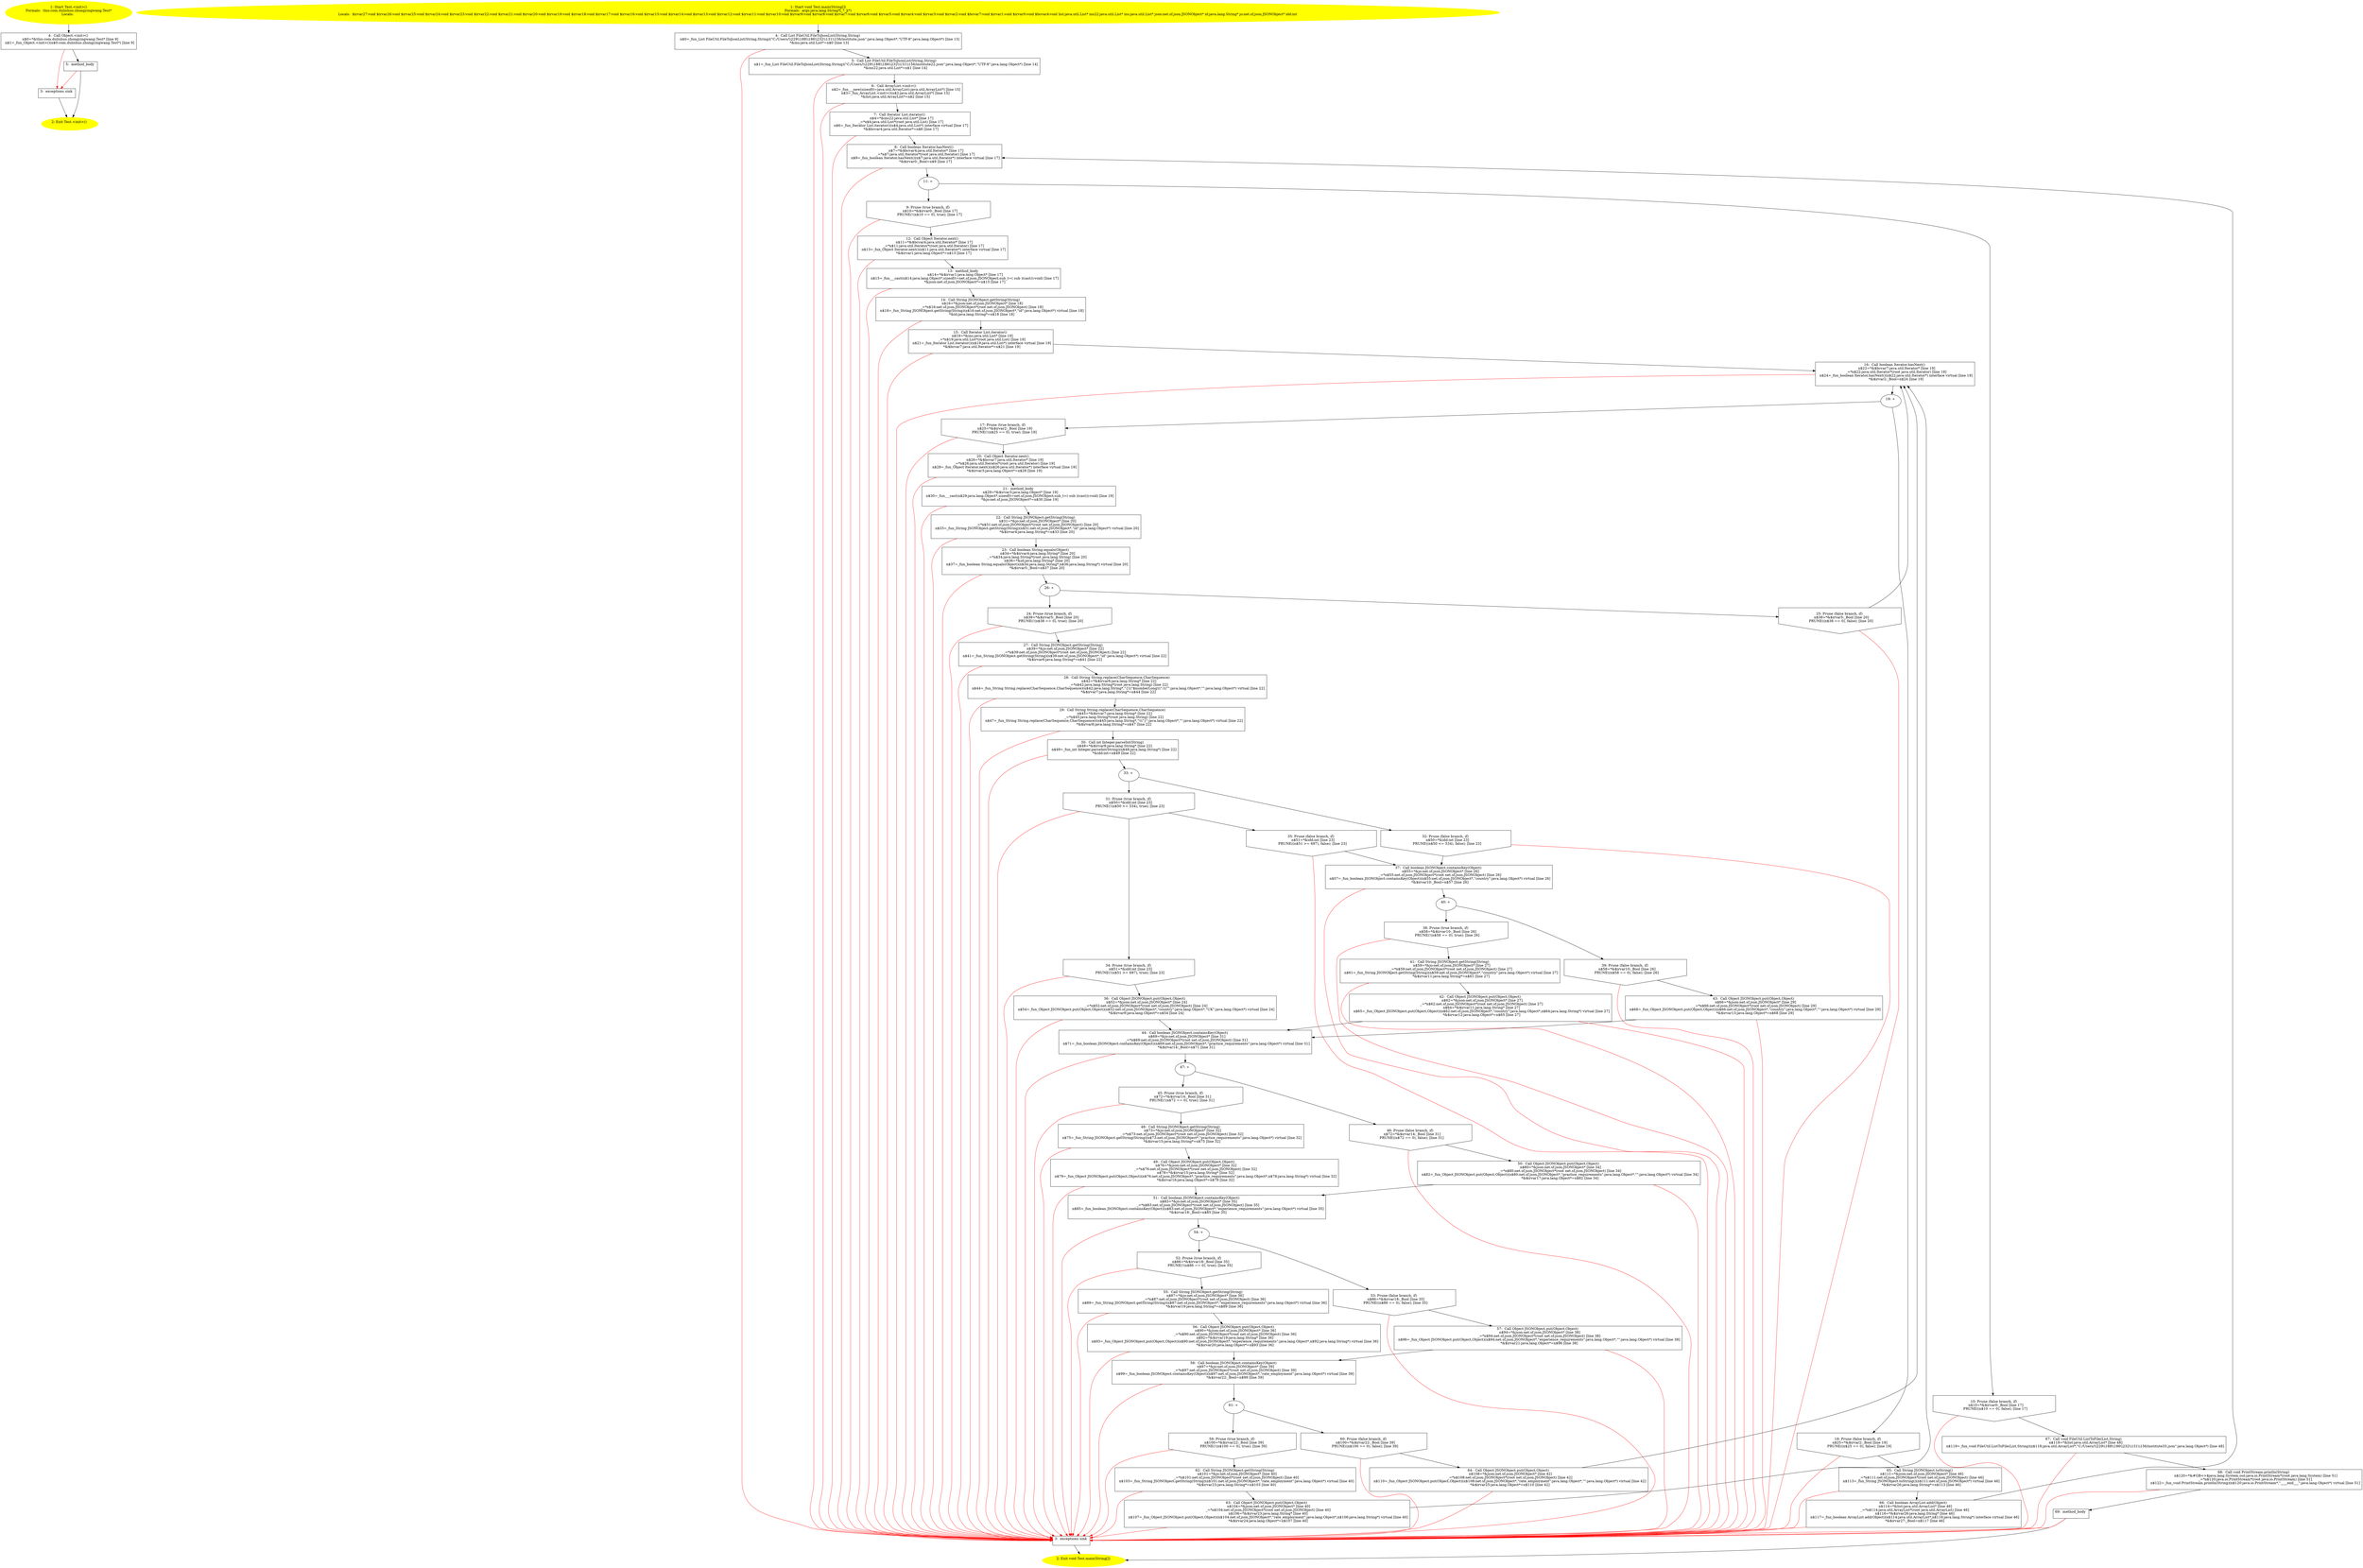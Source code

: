 /* @generated */
digraph cfg {
"com.dulishuo.zhongyingwang.Test.<init>().c6ae2e20fb2357df6459f36ef5a6635e_1" [label="1: Start Test.<init>()\nFormals:  this:com.dulishuo.zhongyingwang.Test*\nLocals:  \n  " color=yellow style=filled]
	

	 "com.dulishuo.zhongyingwang.Test.<init>().c6ae2e20fb2357df6459f36ef5a6635e_1" -> "com.dulishuo.zhongyingwang.Test.<init>().c6ae2e20fb2357df6459f36ef5a6635e_4" ;
"com.dulishuo.zhongyingwang.Test.<init>().c6ae2e20fb2357df6459f36ef5a6635e_2" [label="2: Exit Test.<init>() \n  " color=yellow style=filled]
	

"com.dulishuo.zhongyingwang.Test.<init>().c6ae2e20fb2357df6459f36ef5a6635e_3" [label="3:  exceptions sink \n  " shape="box"]
	

	 "com.dulishuo.zhongyingwang.Test.<init>().c6ae2e20fb2357df6459f36ef5a6635e_3" -> "com.dulishuo.zhongyingwang.Test.<init>().c6ae2e20fb2357df6459f36ef5a6635e_2" ;
"com.dulishuo.zhongyingwang.Test.<init>().c6ae2e20fb2357df6459f36ef5a6635e_4" [label="4:  Call Object.<init>() \n   n$0=*&this:com.dulishuo.zhongyingwang.Test* [line 9]\n  n$1=_fun_Object.<init>()(n$0:com.dulishuo.zhongyingwang.Test*) [line 9]\n " shape="box"]
	

	 "com.dulishuo.zhongyingwang.Test.<init>().c6ae2e20fb2357df6459f36ef5a6635e_4" -> "com.dulishuo.zhongyingwang.Test.<init>().c6ae2e20fb2357df6459f36ef5a6635e_5" ;
	 "com.dulishuo.zhongyingwang.Test.<init>().c6ae2e20fb2357df6459f36ef5a6635e_4" -> "com.dulishuo.zhongyingwang.Test.<init>().c6ae2e20fb2357df6459f36ef5a6635e_3" [color="red" ];
"com.dulishuo.zhongyingwang.Test.<init>().c6ae2e20fb2357df6459f36ef5a6635e_5" [label="5:  method_body \n  " shape="box"]
	

	 "com.dulishuo.zhongyingwang.Test.<init>().c6ae2e20fb2357df6459f36ef5a6635e_5" -> "com.dulishuo.zhongyingwang.Test.<init>().c6ae2e20fb2357df6459f36ef5a6635e_2" ;
	 "com.dulishuo.zhongyingwang.Test.<init>().c6ae2e20fb2357df6459f36ef5a6635e_5" -> "com.dulishuo.zhongyingwang.Test.<init>().c6ae2e20fb2357df6459f36ef5a6635e_3" [color="red" ];
"com.dulishuo.zhongyingwang.Test.main(java.lang.String[]):void.a3fb901cefc998902e43892b66d75580_1" [label="1: Start void Test.main(String[])\nFormals:  args:java.lang.String*[_*_](*)\nLocals:  $irvar27:void $irvar26:void $irvar25:void $irvar24:void $irvar23:void $irvar22:void $irvar21:void $irvar20:void $irvar19:void $irvar18:void $irvar17:void $irvar16:void $irvar15:void $irvar14:void $irvar13:void $irvar12:void $irvar11:void $irvar10:void $irvar9:void $irvar8:void $irvar7:void $irvar6:void $irvar5:void $irvar4:void $irvar3:void $irvar2:void $bcvar7:void $irvar1:void $irvar0:void $bcvar4:void list:java.util.List* ins22:java.util.List* ins:java.util.List* json:net.sf.json.JSONObject* id:java.lang.String* jo:net.sf.json.JSONObject* idd:int \n  " color=yellow style=filled]
	

	 "com.dulishuo.zhongyingwang.Test.main(java.lang.String[]):void.a3fb901cefc998902e43892b66d75580_1" -> "com.dulishuo.zhongyingwang.Test.main(java.lang.String[]):void.a3fb901cefc998902e43892b66d75580_4" ;
"com.dulishuo.zhongyingwang.Test.main(java.lang.String[]):void.a3fb901cefc998902e43892b66d75580_2" [label="2: Exit void Test.main(String[]) \n  " color=yellow style=filled]
	

"com.dulishuo.zhongyingwang.Test.main(java.lang.String[]):void.a3fb901cefc998902e43892b66d75580_3" [label="3:  exceptions sink \n  " shape="box"]
	

	 "com.dulishuo.zhongyingwang.Test.main(java.lang.String[]):void.a3fb901cefc998902e43892b66d75580_3" -> "com.dulishuo.zhongyingwang.Test.main(java.lang.String[]):void.a3fb901cefc998902e43892b66d75580_2" ;
"com.dulishuo.zhongyingwang.Test.main(java.lang.String[]):void.a3fb901cefc998902e43892b66d75580_4" [label="4:  Call List FileUtil.FileToJsonList(String,String) \n   n$0=_fun_List FileUtil.FileToJsonList(String,String)(\"C:/Users/\\\\229\\\\188\\\\186\\\\232\\\\131\\\\156/institute.json\":java.lang.Object*,\"UTF-8\":java.lang.Object*) [line 13]\n  *&ins:java.util.List*=n$0 [line 13]\n " shape="box"]
	

	 "com.dulishuo.zhongyingwang.Test.main(java.lang.String[]):void.a3fb901cefc998902e43892b66d75580_4" -> "com.dulishuo.zhongyingwang.Test.main(java.lang.String[]):void.a3fb901cefc998902e43892b66d75580_5" ;
	 "com.dulishuo.zhongyingwang.Test.main(java.lang.String[]):void.a3fb901cefc998902e43892b66d75580_4" -> "com.dulishuo.zhongyingwang.Test.main(java.lang.String[]):void.a3fb901cefc998902e43892b66d75580_3" [color="red" ];
"com.dulishuo.zhongyingwang.Test.main(java.lang.String[]):void.a3fb901cefc998902e43892b66d75580_5" [label="5:  Call List FileUtil.FileToJsonList(String,String) \n   n$1=_fun_List FileUtil.FileToJsonList(String,String)(\"C:/Users/\\\\229\\\\188\\\\186\\\\232\\\\131\\\\156/institute22.json\":java.lang.Object*,\"UTF-8\":java.lang.Object*) [line 14]\n  *&ins22:java.util.List*=n$1 [line 14]\n " shape="box"]
	

	 "com.dulishuo.zhongyingwang.Test.main(java.lang.String[]):void.a3fb901cefc998902e43892b66d75580_5" -> "com.dulishuo.zhongyingwang.Test.main(java.lang.String[]):void.a3fb901cefc998902e43892b66d75580_6" ;
	 "com.dulishuo.zhongyingwang.Test.main(java.lang.String[]):void.a3fb901cefc998902e43892b66d75580_5" -> "com.dulishuo.zhongyingwang.Test.main(java.lang.String[]):void.a3fb901cefc998902e43892b66d75580_3" [color="red" ];
"com.dulishuo.zhongyingwang.Test.main(java.lang.String[]):void.a3fb901cefc998902e43892b66d75580_6" [label="6:  Call ArrayList.<init>() \n   n$2=_fun___new(sizeof(t=java.util.ArrayList):java.util.ArrayList*) [line 15]\n  n$3=_fun_ArrayList.<init>()(n$2:java.util.ArrayList*) [line 15]\n  *&list:java.util.ArrayList*=n$2 [line 15]\n " shape="box"]
	

	 "com.dulishuo.zhongyingwang.Test.main(java.lang.String[]):void.a3fb901cefc998902e43892b66d75580_6" -> "com.dulishuo.zhongyingwang.Test.main(java.lang.String[]):void.a3fb901cefc998902e43892b66d75580_7" ;
	 "com.dulishuo.zhongyingwang.Test.main(java.lang.String[]):void.a3fb901cefc998902e43892b66d75580_6" -> "com.dulishuo.zhongyingwang.Test.main(java.lang.String[]):void.a3fb901cefc998902e43892b66d75580_3" [color="red" ];
"com.dulishuo.zhongyingwang.Test.main(java.lang.String[]):void.a3fb901cefc998902e43892b66d75580_7" [label="7:  Call Iterator List.iterator() \n   n$4=*&ins22:java.util.List* [line 17]\n  _=*n$4:java.util.List*(root java.util.List) [line 17]\n  n$6=_fun_Iterator List.iterator()(n$4:java.util.List*) interface virtual [line 17]\n  *&$bcvar4:java.util.Iterator*=n$6 [line 17]\n " shape="box"]
	

	 "com.dulishuo.zhongyingwang.Test.main(java.lang.String[]):void.a3fb901cefc998902e43892b66d75580_7" -> "com.dulishuo.zhongyingwang.Test.main(java.lang.String[]):void.a3fb901cefc998902e43892b66d75580_8" ;
	 "com.dulishuo.zhongyingwang.Test.main(java.lang.String[]):void.a3fb901cefc998902e43892b66d75580_7" -> "com.dulishuo.zhongyingwang.Test.main(java.lang.String[]):void.a3fb901cefc998902e43892b66d75580_3" [color="red" ];
"com.dulishuo.zhongyingwang.Test.main(java.lang.String[]):void.a3fb901cefc998902e43892b66d75580_8" [label="8:  Call boolean Iterator.hasNext() \n   n$7=*&$bcvar4:java.util.Iterator* [line 17]\n  _=*n$7:java.util.Iterator*(root java.util.Iterator) [line 17]\n  n$9=_fun_boolean Iterator.hasNext()(n$7:java.util.Iterator*) interface virtual [line 17]\n  *&$irvar0:_Bool=n$9 [line 17]\n " shape="box"]
	

	 "com.dulishuo.zhongyingwang.Test.main(java.lang.String[]):void.a3fb901cefc998902e43892b66d75580_8" -> "com.dulishuo.zhongyingwang.Test.main(java.lang.String[]):void.a3fb901cefc998902e43892b66d75580_11" ;
	 "com.dulishuo.zhongyingwang.Test.main(java.lang.String[]):void.a3fb901cefc998902e43892b66d75580_8" -> "com.dulishuo.zhongyingwang.Test.main(java.lang.String[]):void.a3fb901cefc998902e43892b66d75580_3" [color="red" ];
"com.dulishuo.zhongyingwang.Test.main(java.lang.String[]):void.a3fb901cefc998902e43892b66d75580_9" [label="9: Prune (true branch, if) \n   n$10=*&$irvar0:_Bool [line 17]\n  PRUNE(!(n$10 == 0), true); [line 17]\n " shape="invhouse"]
	

	 "com.dulishuo.zhongyingwang.Test.main(java.lang.String[]):void.a3fb901cefc998902e43892b66d75580_9" -> "com.dulishuo.zhongyingwang.Test.main(java.lang.String[]):void.a3fb901cefc998902e43892b66d75580_12" ;
	 "com.dulishuo.zhongyingwang.Test.main(java.lang.String[]):void.a3fb901cefc998902e43892b66d75580_9" -> "com.dulishuo.zhongyingwang.Test.main(java.lang.String[]):void.a3fb901cefc998902e43892b66d75580_3" [color="red" ];
"com.dulishuo.zhongyingwang.Test.main(java.lang.String[]):void.a3fb901cefc998902e43892b66d75580_10" [label="10: Prune (false branch, if) \n   n$10=*&$irvar0:_Bool [line 17]\n  PRUNE((n$10 == 0), false); [line 17]\n " shape="invhouse"]
	

	 "com.dulishuo.zhongyingwang.Test.main(java.lang.String[]):void.a3fb901cefc998902e43892b66d75580_10" -> "com.dulishuo.zhongyingwang.Test.main(java.lang.String[]):void.a3fb901cefc998902e43892b66d75580_67" ;
	 "com.dulishuo.zhongyingwang.Test.main(java.lang.String[]):void.a3fb901cefc998902e43892b66d75580_10" -> "com.dulishuo.zhongyingwang.Test.main(java.lang.String[]):void.a3fb901cefc998902e43892b66d75580_3" [color="red" ];
"com.dulishuo.zhongyingwang.Test.main(java.lang.String[]):void.a3fb901cefc998902e43892b66d75580_11" [label="11: + \n  " ]
	

	 "com.dulishuo.zhongyingwang.Test.main(java.lang.String[]):void.a3fb901cefc998902e43892b66d75580_11" -> "com.dulishuo.zhongyingwang.Test.main(java.lang.String[]):void.a3fb901cefc998902e43892b66d75580_9" ;
	 "com.dulishuo.zhongyingwang.Test.main(java.lang.String[]):void.a3fb901cefc998902e43892b66d75580_11" -> "com.dulishuo.zhongyingwang.Test.main(java.lang.String[]):void.a3fb901cefc998902e43892b66d75580_10" ;
"com.dulishuo.zhongyingwang.Test.main(java.lang.String[]):void.a3fb901cefc998902e43892b66d75580_12" [label="12:  Call Object Iterator.next() \n   n$11=*&$bcvar4:java.util.Iterator* [line 17]\n  _=*n$11:java.util.Iterator*(root java.util.Iterator) [line 17]\n  n$13=_fun_Object Iterator.next()(n$11:java.util.Iterator*) interface virtual [line 17]\n  *&$irvar1:java.lang.Object*=n$13 [line 17]\n " shape="box"]
	

	 "com.dulishuo.zhongyingwang.Test.main(java.lang.String[]):void.a3fb901cefc998902e43892b66d75580_12" -> "com.dulishuo.zhongyingwang.Test.main(java.lang.String[]):void.a3fb901cefc998902e43892b66d75580_13" ;
	 "com.dulishuo.zhongyingwang.Test.main(java.lang.String[]):void.a3fb901cefc998902e43892b66d75580_12" -> "com.dulishuo.zhongyingwang.Test.main(java.lang.String[]):void.a3fb901cefc998902e43892b66d75580_3" [color="red" ];
"com.dulishuo.zhongyingwang.Test.main(java.lang.String[]):void.a3fb901cefc998902e43892b66d75580_13" [label="13:  method_body \n   n$14=*&$irvar1:java.lang.Object* [line 17]\n  n$15=_fun___cast(n$14:java.lang.Object*,sizeof(t=net.sf.json.JSONObject;sub_t=( sub )(cast)):void) [line 17]\n  *&json:net.sf.json.JSONObject*=n$15 [line 17]\n " shape="box"]
	

	 "com.dulishuo.zhongyingwang.Test.main(java.lang.String[]):void.a3fb901cefc998902e43892b66d75580_13" -> "com.dulishuo.zhongyingwang.Test.main(java.lang.String[]):void.a3fb901cefc998902e43892b66d75580_14" ;
	 "com.dulishuo.zhongyingwang.Test.main(java.lang.String[]):void.a3fb901cefc998902e43892b66d75580_13" -> "com.dulishuo.zhongyingwang.Test.main(java.lang.String[]):void.a3fb901cefc998902e43892b66d75580_3" [color="red" ];
"com.dulishuo.zhongyingwang.Test.main(java.lang.String[]):void.a3fb901cefc998902e43892b66d75580_14" [label="14:  Call String JSONObject.getString(String) \n   n$16=*&json:net.sf.json.JSONObject* [line 18]\n  _=*n$16:net.sf.json.JSONObject*(root net.sf.json.JSONObject) [line 18]\n  n$18=_fun_String JSONObject.getString(String)(n$16:net.sf.json.JSONObject*,\"id\":java.lang.Object*) virtual [line 18]\n  *&id:java.lang.String*=n$18 [line 18]\n " shape="box"]
	

	 "com.dulishuo.zhongyingwang.Test.main(java.lang.String[]):void.a3fb901cefc998902e43892b66d75580_14" -> "com.dulishuo.zhongyingwang.Test.main(java.lang.String[]):void.a3fb901cefc998902e43892b66d75580_15" ;
	 "com.dulishuo.zhongyingwang.Test.main(java.lang.String[]):void.a3fb901cefc998902e43892b66d75580_14" -> "com.dulishuo.zhongyingwang.Test.main(java.lang.String[]):void.a3fb901cefc998902e43892b66d75580_3" [color="red" ];
"com.dulishuo.zhongyingwang.Test.main(java.lang.String[]):void.a3fb901cefc998902e43892b66d75580_15" [label="15:  Call Iterator List.iterator() \n   n$19=*&ins:java.util.List* [line 19]\n  _=*n$19:java.util.List*(root java.util.List) [line 19]\n  n$21=_fun_Iterator List.iterator()(n$19:java.util.List*) interface virtual [line 19]\n  *&$bcvar7:java.util.Iterator*=n$21 [line 19]\n " shape="box"]
	

	 "com.dulishuo.zhongyingwang.Test.main(java.lang.String[]):void.a3fb901cefc998902e43892b66d75580_15" -> "com.dulishuo.zhongyingwang.Test.main(java.lang.String[]):void.a3fb901cefc998902e43892b66d75580_16" ;
	 "com.dulishuo.zhongyingwang.Test.main(java.lang.String[]):void.a3fb901cefc998902e43892b66d75580_15" -> "com.dulishuo.zhongyingwang.Test.main(java.lang.String[]):void.a3fb901cefc998902e43892b66d75580_3" [color="red" ];
"com.dulishuo.zhongyingwang.Test.main(java.lang.String[]):void.a3fb901cefc998902e43892b66d75580_16" [label="16:  Call boolean Iterator.hasNext() \n   n$22=*&$bcvar7:java.util.Iterator* [line 19]\n  _=*n$22:java.util.Iterator*(root java.util.Iterator) [line 19]\n  n$24=_fun_boolean Iterator.hasNext()(n$22:java.util.Iterator*) interface virtual [line 19]\n  *&$irvar2:_Bool=n$24 [line 19]\n " shape="box"]
	

	 "com.dulishuo.zhongyingwang.Test.main(java.lang.String[]):void.a3fb901cefc998902e43892b66d75580_16" -> "com.dulishuo.zhongyingwang.Test.main(java.lang.String[]):void.a3fb901cefc998902e43892b66d75580_19" ;
	 "com.dulishuo.zhongyingwang.Test.main(java.lang.String[]):void.a3fb901cefc998902e43892b66d75580_16" -> "com.dulishuo.zhongyingwang.Test.main(java.lang.String[]):void.a3fb901cefc998902e43892b66d75580_3" [color="red" ];
"com.dulishuo.zhongyingwang.Test.main(java.lang.String[]):void.a3fb901cefc998902e43892b66d75580_17" [label="17: Prune (true branch, if) \n   n$25=*&$irvar2:_Bool [line 19]\n  PRUNE(!(n$25 == 0), true); [line 19]\n " shape="invhouse"]
	

	 "com.dulishuo.zhongyingwang.Test.main(java.lang.String[]):void.a3fb901cefc998902e43892b66d75580_17" -> "com.dulishuo.zhongyingwang.Test.main(java.lang.String[]):void.a3fb901cefc998902e43892b66d75580_20" ;
	 "com.dulishuo.zhongyingwang.Test.main(java.lang.String[]):void.a3fb901cefc998902e43892b66d75580_17" -> "com.dulishuo.zhongyingwang.Test.main(java.lang.String[]):void.a3fb901cefc998902e43892b66d75580_3" [color="red" ];
"com.dulishuo.zhongyingwang.Test.main(java.lang.String[]):void.a3fb901cefc998902e43892b66d75580_18" [label="18: Prune (false branch, if) \n   n$25=*&$irvar2:_Bool [line 19]\n  PRUNE((n$25 == 0), false); [line 19]\n " shape="invhouse"]
	

	 "com.dulishuo.zhongyingwang.Test.main(java.lang.String[]):void.a3fb901cefc998902e43892b66d75580_18" -> "com.dulishuo.zhongyingwang.Test.main(java.lang.String[]):void.a3fb901cefc998902e43892b66d75580_65" ;
	 "com.dulishuo.zhongyingwang.Test.main(java.lang.String[]):void.a3fb901cefc998902e43892b66d75580_18" -> "com.dulishuo.zhongyingwang.Test.main(java.lang.String[]):void.a3fb901cefc998902e43892b66d75580_3" [color="red" ];
"com.dulishuo.zhongyingwang.Test.main(java.lang.String[]):void.a3fb901cefc998902e43892b66d75580_19" [label="19: + \n  " ]
	

	 "com.dulishuo.zhongyingwang.Test.main(java.lang.String[]):void.a3fb901cefc998902e43892b66d75580_19" -> "com.dulishuo.zhongyingwang.Test.main(java.lang.String[]):void.a3fb901cefc998902e43892b66d75580_17" ;
	 "com.dulishuo.zhongyingwang.Test.main(java.lang.String[]):void.a3fb901cefc998902e43892b66d75580_19" -> "com.dulishuo.zhongyingwang.Test.main(java.lang.String[]):void.a3fb901cefc998902e43892b66d75580_18" ;
"com.dulishuo.zhongyingwang.Test.main(java.lang.String[]):void.a3fb901cefc998902e43892b66d75580_20" [label="20:  Call Object Iterator.next() \n   n$26=*&$bcvar7:java.util.Iterator* [line 19]\n  _=*n$26:java.util.Iterator*(root java.util.Iterator) [line 19]\n  n$28=_fun_Object Iterator.next()(n$26:java.util.Iterator*) interface virtual [line 19]\n  *&$irvar3:java.lang.Object*=n$28 [line 19]\n " shape="box"]
	

	 "com.dulishuo.zhongyingwang.Test.main(java.lang.String[]):void.a3fb901cefc998902e43892b66d75580_20" -> "com.dulishuo.zhongyingwang.Test.main(java.lang.String[]):void.a3fb901cefc998902e43892b66d75580_21" ;
	 "com.dulishuo.zhongyingwang.Test.main(java.lang.String[]):void.a3fb901cefc998902e43892b66d75580_20" -> "com.dulishuo.zhongyingwang.Test.main(java.lang.String[]):void.a3fb901cefc998902e43892b66d75580_3" [color="red" ];
"com.dulishuo.zhongyingwang.Test.main(java.lang.String[]):void.a3fb901cefc998902e43892b66d75580_21" [label="21:  method_body \n   n$29=*&$irvar3:java.lang.Object* [line 19]\n  n$30=_fun___cast(n$29:java.lang.Object*,sizeof(t=net.sf.json.JSONObject;sub_t=( sub )(cast)):void) [line 19]\n  *&jo:net.sf.json.JSONObject*=n$30 [line 19]\n " shape="box"]
	

	 "com.dulishuo.zhongyingwang.Test.main(java.lang.String[]):void.a3fb901cefc998902e43892b66d75580_21" -> "com.dulishuo.zhongyingwang.Test.main(java.lang.String[]):void.a3fb901cefc998902e43892b66d75580_22" ;
	 "com.dulishuo.zhongyingwang.Test.main(java.lang.String[]):void.a3fb901cefc998902e43892b66d75580_21" -> "com.dulishuo.zhongyingwang.Test.main(java.lang.String[]):void.a3fb901cefc998902e43892b66d75580_3" [color="red" ];
"com.dulishuo.zhongyingwang.Test.main(java.lang.String[]):void.a3fb901cefc998902e43892b66d75580_22" [label="22:  Call String JSONObject.getString(String) \n   n$31=*&jo:net.sf.json.JSONObject* [line 20]\n  _=*n$31:net.sf.json.JSONObject*(root net.sf.json.JSONObject) [line 20]\n  n$33=_fun_String JSONObject.getString(String)(n$31:net.sf.json.JSONObject*,\"id\":java.lang.Object*) virtual [line 20]\n  *&$irvar4:java.lang.String*=n$33 [line 20]\n " shape="box"]
	

	 "com.dulishuo.zhongyingwang.Test.main(java.lang.String[]):void.a3fb901cefc998902e43892b66d75580_22" -> "com.dulishuo.zhongyingwang.Test.main(java.lang.String[]):void.a3fb901cefc998902e43892b66d75580_23" ;
	 "com.dulishuo.zhongyingwang.Test.main(java.lang.String[]):void.a3fb901cefc998902e43892b66d75580_22" -> "com.dulishuo.zhongyingwang.Test.main(java.lang.String[]):void.a3fb901cefc998902e43892b66d75580_3" [color="red" ];
"com.dulishuo.zhongyingwang.Test.main(java.lang.String[]):void.a3fb901cefc998902e43892b66d75580_23" [label="23:  Call boolean String.equals(Object) \n   n$34=*&$irvar4:java.lang.String* [line 20]\n  _=*n$34:java.lang.String*(root java.lang.String) [line 20]\n  n$36=*&id:java.lang.String* [line 20]\n  n$37=_fun_boolean String.equals(Object)(n$34:java.lang.String*,n$36:java.lang.String*) virtual [line 20]\n  *&$irvar5:_Bool=n$37 [line 20]\n " shape="box"]
	

	 "com.dulishuo.zhongyingwang.Test.main(java.lang.String[]):void.a3fb901cefc998902e43892b66d75580_23" -> "com.dulishuo.zhongyingwang.Test.main(java.lang.String[]):void.a3fb901cefc998902e43892b66d75580_26" ;
	 "com.dulishuo.zhongyingwang.Test.main(java.lang.String[]):void.a3fb901cefc998902e43892b66d75580_23" -> "com.dulishuo.zhongyingwang.Test.main(java.lang.String[]):void.a3fb901cefc998902e43892b66d75580_3" [color="red" ];
"com.dulishuo.zhongyingwang.Test.main(java.lang.String[]):void.a3fb901cefc998902e43892b66d75580_24" [label="24: Prune (true branch, if) \n   n$38=*&$irvar5:_Bool [line 20]\n  PRUNE(!(n$38 == 0), true); [line 20]\n " shape="invhouse"]
	

	 "com.dulishuo.zhongyingwang.Test.main(java.lang.String[]):void.a3fb901cefc998902e43892b66d75580_24" -> "com.dulishuo.zhongyingwang.Test.main(java.lang.String[]):void.a3fb901cefc998902e43892b66d75580_27" ;
	 "com.dulishuo.zhongyingwang.Test.main(java.lang.String[]):void.a3fb901cefc998902e43892b66d75580_24" -> "com.dulishuo.zhongyingwang.Test.main(java.lang.String[]):void.a3fb901cefc998902e43892b66d75580_3" [color="red" ];
"com.dulishuo.zhongyingwang.Test.main(java.lang.String[]):void.a3fb901cefc998902e43892b66d75580_25" [label="25: Prune (false branch, if) \n   n$38=*&$irvar5:_Bool [line 20]\n  PRUNE((n$38 == 0), false); [line 20]\n " shape="invhouse"]
	

	 "com.dulishuo.zhongyingwang.Test.main(java.lang.String[]):void.a3fb901cefc998902e43892b66d75580_25" -> "com.dulishuo.zhongyingwang.Test.main(java.lang.String[]):void.a3fb901cefc998902e43892b66d75580_16" ;
	 "com.dulishuo.zhongyingwang.Test.main(java.lang.String[]):void.a3fb901cefc998902e43892b66d75580_25" -> "com.dulishuo.zhongyingwang.Test.main(java.lang.String[]):void.a3fb901cefc998902e43892b66d75580_3" [color="red" ];
"com.dulishuo.zhongyingwang.Test.main(java.lang.String[]):void.a3fb901cefc998902e43892b66d75580_26" [label="26: + \n  " ]
	

	 "com.dulishuo.zhongyingwang.Test.main(java.lang.String[]):void.a3fb901cefc998902e43892b66d75580_26" -> "com.dulishuo.zhongyingwang.Test.main(java.lang.String[]):void.a3fb901cefc998902e43892b66d75580_24" ;
	 "com.dulishuo.zhongyingwang.Test.main(java.lang.String[]):void.a3fb901cefc998902e43892b66d75580_26" -> "com.dulishuo.zhongyingwang.Test.main(java.lang.String[]):void.a3fb901cefc998902e43892b66d75580_25" ;
"com.dulishuo.zhongyingwang.Test.main(java.lang.String[]):void.a3fb901cefc998902e43892b66d75580_27" [label="27:  Call String JSONObject.getString(String) \n   n$39=*&jo:net.sf.json.JSONObject* [line 22]\n  _=*n$39:net.sf.json.JSONObject*(root net.sf.json.JSONObject) [line 22]\n  n$41=_fun_String JSONObject.getString(String)(n$39:net.sf.json.JSONObject*,\"id\":java.lang.Object*) virtual [line 22]\n  *&$irvar6:java.lang.String*=n$41 [line 22]\n " shape="box"]
	

	 "com.dulishuo.zhongyingwang.Test.main(java.lang.String[]):void.a3fb901cefc998902e43892b66d75580_27" -> "com.dulishuo.zhongyingwang.Test.main(java.lang.String[]):void.a3fb901cefc998902e43892b66d75580_28" ;
	 "com.dulishuo.zhongyingwang.Test.main(java.lang.String[]):void.a3fb901cefc998902e43892b66d75580_27" -> "com.dulishuo.zhongyingwang.Test.main(java.lang.String[]):void.a3fb901cefc998902e43892b66d75580_3" [color="red" ];
"com.dulishuo.zhongyingwang.Test.main(java.lang.String[]):void.a3fb901cefc998902e43892b66d75580_28" [label="28:  Call String String.replace(CharSequence,CharSequence) \n   n$42=*&$irvar6:java.lang.String* [line 22]\n  _=*n$42:java.lang.String*(root java.lang.String) [line 22]\n  n$44=_fun_String String.replace(CharSequence,CharSequence)(n$42:java.lang.String*,\"{\\\\\\\"$numberLong\\\\\\\":\\\\\\\"\":java.lang.Object*,\"\":java.lang.Object*) virtual [line 22]\n  *&$irvar7:java.lang.String*=n$44 [line 22]\n " shape="box"]
	

	 "com.dulishuo.zhongyingwang.Test.main(java.lang.String[]):void.a3fb901cefc998902e43892b66d75580_28" -> "com.dulishuo.zhongyingwang.Test.main(java.lang.String[]):void.a3fb901cefc998902e43892b66d75580_29" ;
	 "com.dulishuo.zhongyingwang.Test.main(java.lang.String[]):void.a3fb901cefc998902e43892b66d75580_28" -> "com.dulishuo.zhongyingwang.Test.main(java.lang.String[]):void.a3fb901cefc998902e43892b66d75580_3" [color="red" ];
"com.dulishuo.zhongyingwang.Test.main(java.lang.String[]):void.a3fb901cefc998902e43892b66d75580_29" [label="29:  Call String String.replace(CharSequence,CharSequence) \n   n$45=*&$irvar7:java.lang.String* [line 22]\n  _=*n$45:java.lang.String*(root java.lang.String) [line 22]\n  n$47=_fun_String String.replace(CharSequence,CharSequence)(n$45:java.lang.String*,\"\\\\\\\"}\":java.lang.Object*,\"\":java.lang.Object*) virtual [line 22]\n  *&$irvar8:java.lang.String*=n$47 [line 22]\n " shape="box"]
	

	 "com.dulishuo.zhongyingwang.Test.main(java.lang.String[]):void.a3fb901cefc998902e43892b66d75580_29" -> "com.dulishuo.zhongyingwang.Test.main(java.lang.String[]):void.a3fb901cefc998902e43892b66d75580_30" ;
	 "com.dulishuo.zhongyingwang.Test.main(java.lang.String[]):void.a3fb901cefc998902e43892b66d75580_29" -> "com.dulishuo.zhongyingwang.Test.main(java.lang.String[]):void.a3fb901cefc998902e43892b66d75580_3" [color="red" ];
"com.dulishuo.zhongyingwang.Test.main(java.lang.String[]):void.a3fb901cefc998902e43892b66d75580_30" [label="30:  Call int Integer.parseInt(String) \n   n$48=*&$irvar8:java.lang.String* [line 22]\n  n$49=_fun_int Integer.parseInt(String)(n$48:java.lang.String*) [line 22]\n  *&idd:int=n$49 [line 22]\n " shape="box"]
	

	 "com.dulishuo.zhongyingwang.Test.main(java.lang.String[]):void.a3fb901cefc998902e43892b66d75580_30" -> "com.dulishuo.zhongyingwang.Test.main(java.lang.String[]):void.a3fb901cefc998902e43892b66d75580_33" ;
	 "com.dulishuo.zhongyingwang.Test.main(java.lang.String[]):void.a3fb901cefc998902e43892b66d75580_30" -> "com.dulishuo.zhongyingwang.Test.main(java.lang.String[]):void.a3fb901cefc998902e43892b66d75580_3" [color="red" ];
"com.dulishuo.zhongyingwang.Test.main(java.lang.String[]):void.a3fb901cefc998902e43892b66d75580_31" [label="31: Prune (true branch, if) \n   n$50=*&idd:int [line 23]\n  PRUNE(!(n$50 <= 534), true); [line 23]\n " shape="invhouse"]
	

	 "com.dulishuo.zhongyingwang.Test.main(java.lang.String[]):void.a3fb901cefc998902e43892b66d75580_31" -> "com.dulishuo.zhongyingwang.Test.main(java.lang.String[]):void.a3fb901cefc998902e43892b66d75580_34" ;
	 "com.dulishuo.zhongyingwang.Test.main(java.lang.String[]):void.a3fb901cefc998902e43892b66d75580_31" -> "com.dulishuo.zhongyingwang.Test.main(java.lang.String[]):void.a3fb901cefc998902e43892b66d75580_35" ;
	 "com.dulishuo.zhongyingwang.Test.main(java.lang.String[]):void.a3fb901cefc998902e43892b66d75580_31" -> "com.dulishuo.zhongyingwang.Test.main(java.lang.String[]):void.a3fb901cefc998902e43892b66d75580_3" [color="red" ];
"com.dulishuo.zhongyingwang.Test.main(java.lang.String[]):void.a3fb901cefc998902e43892b66d75580_32" [label="32: Prune (false branch, if) \n   n$50=*&idd:int [line 23]\n  PRUNE((n$50 <= 534), false); [line 23]\n " shape="invhouse"]
	

	 "com.dulishuo.zhongyingwang.Test.main(java.lang.String[]):void.a3fb901cefc998902e43892b66d75580_32" -> "com.dulishuo.zhongyingwang.Test.main(java.lang.String[]):void.a3fb901cefc998902e43892b66d75580_37" ;
	 "com.dulishuo.zhongyingwang.Test.main(java.lang.String[]):void.a3fb901cefc998902e43892b66d75580_32" -> "com.dulishuo.zhongyingwang.Test.main(java.lang.String[]):void.a3fb901cefc998902e43892b66d75580_3" [color="red" ];
"com.dulishuo.zhongyingwang.Test.main(java.lang.String[]):void.a3fb901cefc998902e43892b66d75580_33" [label="33: + \n  " ]
	

	 "com.dulishuo.zhongyingwang.Test.main(java.lang.String[]):void.a3fb901cefc998902e43892b66d75580_33" -> "com.dulishuo.zhongyingwang.Test.main(java.lang.String[]):void.a3fb901cefc998902e43892b66d75580_31" ;
	 "com.dulishuo.zhongyingwang.Test.main(java.lang.String[]):void.a3fb901cefc998902e43892b66d75580_33" -> "com.dulishuo.zhongyingwang.Test.main(java.lang.String[]):void.a3fb901cefc998902e43892b66d75580_32" ;
"com.dulishuo.zhongyingwang.Test.main(java.lang.String[]):void.a3fb901cefc998902e43892b66d75580_34" [label="34: Prune (true branch, if) \n   n$51=*&idd:int [line 23]\n  PRUNE(!(n$51 >= 697), true); [line 23]\n " shape="invhouse"]
	

	 "com.dulishuo.zhongyingwang.Test.main(java.lang.String[]):void.a3fb901cefc998902e43892b66d75580_34" -> "com.dulishuo.zhongyingwang.Test.main(java.lang.String[]):void.a3fb901cefc998902e43892b66d75580_36" ;
	 "com.dulishuo.zhongyingwang.Test.main(java.lang.String[]):void.a3fb901cefc998902e43892b66d75580_34" -> "com.dulishuo.zhongyingwang.Test.main(java.lang.String[]):void.a3fb901cefc998902e43892b66d75580_3" [color="red" ];
"com.dulishuo.zhongyingwang.Test.main(java.lang.String[]):void.a3fb901cefc998902e43892b66d75580_35" [label="35: Prune (false branch, if) \n   n$51=*&idd:int [line 23]\n  PRUNE((n$51 >= 697), false); [line 23]\n " shape="invhouse"]
	

	 "com.dulishuo.zhongyingwang.Test.main(java.lang.String[]):void.a3fb901cefc998902e43892b66d75580_35" -> "com.dulishuo.zhongyingwang.Test.main(java.lang.String[]):void.a3fb901cefc998902e43892b66d75580_37" ;
	 "com.dulishuo.zhongyingwang.Test.main(java.lang.String[]):void.a3fb901cefc998902e43892b66d75580_35" -> "com.dulishuo.zhongyingwang.Test.main(java.lang.String[]):void.a3fb901cefc998902e43892b66d75580_3" [color="red" ];
"com.dulishuo.zhongyingwang.Test.main(java.lang.String[]):void.a3fb901cefc998902e43892b66d75580_36" [label="36:  Call Object JSONObject.put(Object,Object) \n   n$52=*&json:net.sf.json.JSONObject* [line 24]\n  _=*n$52:net.sf.json.JSONObject*(root net.sf.json.JSONObject) [line 24]\n  n$54=_fun_Object JSONObject.put(Object,Object)(n$52:net.sf.json.JSONObject*,\"country\":java.lang.Object*,\"UK\":java.lang.Object*) virtual [line 24]\n  *&$irvar9:java.lang.Object*=n$54 [line 24]\n " shape="box"]
	

	 "com.dulishuo.zhongyingwang.Test.main(java.lang.String[]):void.a3fb901cefc998902e43892b66d75580_36" -> "com.dulishuo.zhongyingwang.Test.main(java.lang.String[]):void.a3fb901cefc998902e43892b66d75580_44" ;
	 "com.dulishuo.zhongyingwang.Test.main(java.lang.String[]):void.a3fb901cefc998902e43892b66d75580_36" -> "com.dulishuo.zhongyingwang.Test.main(java.lang.String[]):void.a3fb901cefc998902e43892b66d75580_3" [color="red" ];
"com.dulishuo.zhongyingwang.Test.main(java.lang.String[]):void.a3fb901cefc998902e43892b66d75580_37" [label="37:  Call boolean JSONObject.containsKey(Object) \n   n$55=*&jo:net.sf.json.JSONObject* [line 26]\n  _=*n$55:net.sf.json.JSONObject*(root net.sf.json.JSONObject) [line 26]\n  n$57=_fun_boolean JSONObject.containsKey(Object)(n$55:net.sf.json.JSONObject*,\"country\":java.lang.Object*) virtual [line 26]\n  *&$irvar10:_Bool=n$57 [line 26]\n " shape="box"]
	

	 "com.dulishuo.zhongyingwang.Test.main(java.lang.String[]):void.a3fb901cefc998902e43892b66d75580_37" -> "com.dulishuo.zhongyingwang.Test.main(java.lang.String[]):void.a3fb901cefc998902e43892b66d75580_40" ;
	 "com.dulishuo.zhongyingwang.Test.main(java.lang.String[]):void.a3fb901cefc998902e43892b66d75580_37" -> "com.dulishuo.zhongyingwang.Test.main(java.lang.String[]):void.a3fb901cefc998902e43892b66d75580_3" [color="red" ];
"com.dulishuo.zhongyingwang.Test.main(java.lang.String[]):void.a3fb901cefc998902e43892b66d75580_38" [label="38: Prune (true branch, if) \n   n$58=*&$irvar10:_Bool [line 26]\n  PRUNE(!(n$58 == 0), true); [line 26]\n " shape="invhouse"]
	

	 "com.dulishuo.zhongyingwang.Test.main(java.lang.String[]):void.a3fb901cefc998902e43892b66d75580_38" -> "com.dulishuo.zhongyingwang.Test.main(java.lang.String[]):void.a3fb901cefc998902e43892b66d75580_41" ;
	 "com.dulishuo.zhongyingwang.Test.main(java.lang.String[]):void.a3fb901cefc998902e43892b66d75580_38" -> "com.dulishuo.zhongyingwang.Test.main(java.lang.String[]):void.a3fb901cefc998902e43892b66d75580_3" [color="red" ];
"com.dulishuo.zhongyingwang.Test.main(java.lang.String[]):void.a3fb901cefc998902e43892b66d75580_39" [label="39: Prune (false branch, if) \n   n$58=*&$irvar10:_Bool [line 26]\n  PRUNE((n$58 == 0), false); [line 26]\n " shape="invhouse"]
	

	 "com.dulishuo.zhongyingwang.Test.main(java.lang.String[]):void.a3fb901cefc998902e43892b66d75580_39" -> "com.dulishuo.zhongyingwang.Test.main(java.lang.String[]):void.a3fb901cefc998902e43892b66d75580_43" ;
	 "com.dulishuo.zhongyingwang.Test.main(java.lang.String[]):void.a3fb901cefc998902e43892b66d75580_39" -> "com.dulishuo.zhongyingwang.Test.main(java.lang.String[]):void.a3fb901cefc998902e43892b66d75580_3" [color="red" ];
"com.dulishuo.zhongyingwang.Test.main(java.lang.String[]):void.a3fb901cefc998902e43892b66d75580_40" [label="40: + \n  " ]
	

	 "com.dulishuo.zhongyingwang.Test.main(java.lang.String[]):void.a3fb901cefc998902e43892b66d75580_40" -> "com.dulishuo.zhongyingwang.Test.main(java.lang.String[]):void.a3fb901cefc998902e43892b66d75580_38" ;
	 "com.dulishuo.zhongyingwang.Test.main(java.lang.String[]):void.a3fb901cefc998902e43892b66d75580_40" -> "com.dulishuo.zhongyingwang.Test.main(java.lang.String[]):void.a3fb901cefc998902e43892b66d75580_39" ;
"com.dulishuo.zhongyingwang.Test.main(java.lang.String[]):void.a3fb901cefc998902e43892b66d75580_41" [label="41:  Call String JSONObject.getString(String) \n   n$59=*&jo:net.sf.json.JSONObject* [line 27]\n  _=*n$59:net.sf.json.JSONObject*(root net.sf.json.JSONObject) [line 27]\n  n$61=_fun_String JSONObject.getString(String)(n$59:net.sf.json.JSONObject*,\"country\":java.lang.Object*) virtual [line 27]\n  *&$irvar11:java.lang.String*=n$61 [line 27]\n " shape="box"]
	

	 "com.dulishuo.zhongyingwang.Test.main(java.lang.String[]):void.a3fb901cefc998902e43892b66d75580_41" -> "com.dulishuo.zhongyingwang.Test.main(java.lang.String[]):void.a3fb901cefc998902e43892b66d75580_42" ;
	 "com.dulishuo.zhongyingwang.Test.main(java.lang.String[]):void.a3fb901cefc998902e43892b66d75580_41" -> "com.dulishuo.zhongyingwang.Test.main(java.lang.String[]):void.a3fb901cefc998902e43892b66d75580_3" [color="red" ];
"com.dulishuo.zhongyingwang.Test.main(java.lang.String[]):void.a3fb901cefc998902e43892b66d75580_42" [label="42:  Call Object JSONObject.put(Object,Object) \n   n$62=*&json:net.sf.json.JSONObject* [line 27]\n  _=*n$62:net.sf.json.JSONObject*(root net.sf.json.JSONObject) [line 27]\n  n$64=*&$irvar11:java.lang.String* [line 27]\n  n$65=_fun_Object JSONObject.put(Object,Object)(n$62:net.sf.json.JSONObject*,\"country\":java.lang.Object*,n$64:java.lang.String*) virtual [line 27]\n  *&$irvar12:java.lang.Object*=n$65 [line 27]\n " shape="box"]
	

	 "com.dulishuo.zhongyingwang.Test.main(java.lang.String[]):void.a3fb901cefc998902e43892b66d75580_42" -> "com.dulishuo.zhongyingwang.Test.main(java.lang.String[]):void.a3fb901cefc998902e43892b66d75580_44" ;
	 "com.dulishuo.zhongyingwang.Test.main(java.lang.String[]):void.a3fb901cefc998902e43892b66d75580_42" -> "com.dulishuo.zhongyingwang.Test.main(java.lang.String[]):void.a3fb901cefc998902e43892b66d75580_3" [color="red" ];
"com.dulishuo.zhongyingwang.Test.main(java.lang.String[]):void.a3fb901cefc998902e43892b66d75580_43" [label="43:  Call Object JSONObject.put(Object,Object) \n   n$66=*&json:net.sf.json.JSONObject* [line 29]\n  _=*n$66:net.sf.json.JSONObject*(root net.sf.json.JSONObject) [line 29]\n  n$68=_fun_Object JSONObject.put(Object,Object)(n$66:net.sf.json.JSONObject*,\"country\":java.lang.Object*,\"\":java.lang.Object*) virtual [line 29]\n  *&$irvar13:java.lang.Object*=n$68 [line 29]\n " shape="box"]
	

	 "com.dulishuo.zhongyingwang.Test.main(java.lang.String[]):void.a3fb901cefc998902e43892b66d75580_43" -> "com.dulishuo.zhongyingwang.Test.main(java.lang.String[]):void.a3fb901cefc998902e43892b66d75580_44" ;
	 "com.dulishuo.zhongyingwang.Test.main(java.lang.String[]):void.a3fb901cefc998902e43892b66d75580_43" -> "com.dulishuo.zhongyingwang.Test.main(java.lang.String[]):void.a3fb901cefc998902e43892b66d75580_3" [color="red" ];
"com.dulishuo.zhongyingwang.Test.main(java.lang.String[]):void.a3fb901cefc998902e43892b66d75580_44" [label="44:  Call boolean JSONObject.containsKey(Object) \n   n$69=*&jo:net.sf.json.JSONObject* [line 31]\n  _=*n$69:net.sf.json.JSONObject*(root net.sf.json.JSONObject) [line 31]\n  n$71=_fun_boolean JSONObject.containsKey(Object)(n$69:net.sf.json.JSONObject*,\"practice_requirements\":java.lang.Object*) virtual [line 31]\n  *&$irvar14:_Bool=n$71 [line 31]\n " shape="box"]
	

	 "com.dulishuo.zhongyingwang.Test.main(java.lang.String[]):void.a3fb901cefc998902e43892b66d75580_44" -> "com.dulishuo.zhongyingwang.Test.main(java.lang.String[]):void.a3fb901cefc998902e43892b66d75580_47" ;
	 "com.dulishuo.zhongyingwang.Test.main(java.lang.String[]):void.a3fb901cefc998902e43892b66d75580_44" -> "com.dulishuo.zhongyingwang.Test.main(java.lang.String[]):void.a3fb901cefc998902e43892b66d75580_3" [color="red" ];
"com.dulishuo.zhongyingwang.Test.main(java.lang.String[]):void.a3fb901cefc998902e43892b66d75580_45" [label="45: Prune (true branch, if) \n   n$72=*&$irvar14:_Bool [line 31]\n  PRUNE(!(n$72 == 0), true); [line 31]\n " shape="invhouse"]
	

	 "com.dulishuo.zhongyingwang.Test.main(java.lang.String[]):void.a3fb901cefc998902e43892b66d75580_45" -> "com.dulishuo.zhongyingwang.Test.main(java.lang.String[]):void.a3fb901cefc998902e43892b66d75580_48" ;
	 "com.dulishuo.zhongyingwang.Test.main(java.lang.String[]):void.a3fb901cefc998902e43892b66d75580_45" -> "com.dulishuo.zhongyingwang.Test.main(java.lang.String[]):void.a3fb901cefc998902e43892b66d75580_3" [color="red" ];
"com.dulishuo.zhongyingwang.Test.main(java.lang.String[]):void.a3fb901cefc998902e43892b66d75580_46" [label="46: Prune (false branch, if) \n   n$72=*&$irvar14:_Bool [line 31]\n  PRUNE((n$72 == 0), false); [line 31]\n " shape="invhouse"]
	

	 "com.dulishuo.zhongyingwang.Test.main(java.lang.String[]):void.a3fb901cefc998902e43892b66d75580_46" -> "com.dulishuo.zhongyingwang.Test.main(java.lang.String[]):void.a3fb901cefc998902e43892b66d75580_50" ;
	 "com.dulishuo.zhongyingwang.Test.main(java.lang.String[]):void.a3fb901cefc998902e43892b66d75580_46" -> "com.dulishuo.zhongyingwang.Test.main(java.lang.String[]):void.a3fb901cefc998902e43892b66d75580_3" [color="red" ];
"com.dulishuo.zhongyingwang.Test.main(java.lang.String[]):void.a3fb901cefc998902e43892b66d75580_47" [label="47: + \n  " ]
	

	 "com.dulishuo.zhongyingwang.Test.main(java.lang.String[]):void.a3fb901cefc998902e43892b66d75580_47" -> "com.dulishuo.zhongyingwang.Test.main(java.lang.String[]):void.a3fb901cefc998902e43892b66d75580_45" ;
	 "com.dulishuo.zhongyingwang.Test.main(java.lang.String[]):void.a3fb901cefc998902e43892b66d75580_47" -> "com.dulishuo.zhongyingwang.Test.main(java.lang.String[]):void.a3fb901cefc998902e43892b66d75580_46" ;
"com.dulishuo.zhongyingwang.Test.main(java.lang.String[]):void.a3fb901cefc998902e43892b66d75580_48" [label="48:  Call String JSONObject.getString(String) \n   n$73=*&jo:net.sf.json.JSONObject* [line 32]\n  _=*n$73:net.sf.json.JSONObject*(root net.sf.json.JSONObject) [line 32]\n  n$75=_fun_String JSONObject.getString(String)(n$73:net.sf.json.JSONObject*,\"practice_requirements\":java.lang.Object*) virtual [line 32]\n  *&$irvar15:java.lang.String*=n$75 [line 32]\n " shape="box"]
	

	 "com.dulishuo.zhongyingwang.Test.main(java.lang.String[]):void.a3fb901cefc998902e43892b66d75580_48" -> "com.dulishuo.zhongyingwang.Test.main(java.lang.String[]):void.a3fb901cefc998902e43892b66d75580_49" ;
	 "com.dulishuo.zhongyingwang.Test.main(java.lang.String[]):void.a3fb901cefc998902e43892b66d75580_48" -> "com.dulishuo.zhongyingwang.Test.main(java.lang.String[]):void.a3fb901cefc998902e43892b66d75580_3" [color="red" ];
"com.dulishuo.zhongyingwang.Test.main(java.lang.String[]):void.a3fb901cefc998902e43892b66d75580_49" [label="49:  Call Object JSONObject.put(Object,Object) \n   n$76=*&json:net.sf.json.JSONObject* [line 32]\n  _=*n$76:net.sf.json.JSONObject*(root net.sf.json.JSONObject) [line 32]\n  n$78=*&$irvar15:java.lang.String* [line 32]\n  n$79=_fun_Object JSONObject.put(Object,Object)(n$76:net.sf.json.JSONObject*,\"practice_requirements\":java.lang.Object*,n$78:java.lang.String*) virtual [line 32]\n  *&$irvar16:java.lang.Object*=n$79 [line 32]\n " shape="box"]
	

	 "com.dulishuo.zhongyingwang.Test.main(java.lang.String[]):void.a3fb901cefc998902e43892b66d75580_49" -> "com.dulishuo.zhongyingwang.Test.main(java.lang.String[]):void.a3fb901cefc998902e43892b66d75580_51" ;
	 "com.dulishuo.zhongyingwang.Test.main(java.lang.String[]):void.a3fb901cefc998902e43892b66d75580_49" -> "com.dulishuo.zhongyingwang.Test.main(java.lang.String[]):void.a3fb901cefc998902e43892b66d75580_3" [color="red" ];
"com.dulishuo.zhongyingwang.Test.main(java.lang.String[]):void.a3fb901cefc998902e43892b66d75580_50" [label="50:  Call Object JSONObject.put(Object,Object) \n   n$80=*&json:net.sf.json.JSONObject* [line 34]\n  _=*n$80:net.sf.json.JSONObject*(root net.sf.json.JSONObject) [line 34]\n  n$82=_fun_Object JSONObject.put(Object,Object)(n$80:net.sf.json.JSONObject*,\"practice_requirements\":java.lang.Object*,\"\":java.lang.Object*) virtual [line 34]\n  *&$irvar17:java.lang.Object*=n$82 [line 34]\n " shape="box"]
	

	 "com.dulishuo.zhongyingwang.Test.main(java.lang.String[]):void.a3fb901cefc998902e43892b66d75580_50" -> "com.dulishuo.zhongyingwang.Test.main(java.lang.String[]):void.a3fb901cefc998902e43892b66d75580_51" ;
	 "com.dulishuo.zhongyingwang.Test.main(java.lang.String[]):void.a3fb901cefc998902e43892b66d75580_50" -> "com.dulishuo.zhongyingwang.Test.main(java.lang.String[]):void.a3fb901cefc998902e43892b66d75580_3" [color="red" ];
"com.dulishuo.zhongyingwang.Test.main(java.lang.String[]):void.a3fb901cefc998902e43892b66d75580_51" [label="51:  Call boolean JSONObject.containsKey(Object) \n   n$83=*&jo:net.sf.json.JSONObject* [line 35]\n  _=*n$83:net.sf.json.JSONObject*(root net.sf.json.JSONObject) [line 35]\n  n$85=_fun_boolean JSONObject.containsKey(Object)(n$83:net.sf.json.JSONObject*,\"experience_requirements\":java.lang.Object*) virtual [line 35]\n  *&$irvar18:_Bool=n$85 [line 35]\n " shape="box"]
	

	 "com.dulishuo.zhongyingwang.Test.main(java.lang.String[]):void.a3fb901cefc998902e43892b66d75580_51" -> "com.dulishuo.zhongyingwang.Test.main(java.lang.String[]):void.a3fb901cefc998902e43892b66d75580_54" ;
	 "com.dulishuo.zhongyingwang.Test.main(java.lang.String[]):void.a3fb901cefc998902e43892b66d75580_51" -> "com.dulishuo.zhongyingwang.Test.main(java.lang.String[]):void.a3fb901cefc998902e43892b66d75580_3" [color="red" ];
"com.dulishuo.zhongyingwang.Test.main(java.lang.String[]):void.a3fb901cefc998902e43892b66d75580_52" [label="52: Prune (true branch, if) \n   n$86=*&$irvar18:_Bool [line 35]\n  PRUNE(!(n$86 == 0), true); [line 35]\n " shape="invhouse"]
	

	 "com.dulishuo.zhongyingwang.Test.main(java.lang.String[]):void.a3fb901cefc998902e43892b66d75580_52" -> "com.dulishuo.zhongyingwang.Test.main(java.lang.String[]):void.a3fb901cefc998902e43892b66d75580_55" ;
	 "com.dulishuo.zhongyingwang.Test.main(java.lang.String[]):void.a3fb901cefc998902e43892b66d75580_52" -> "com.dulishuo.zhongyingwang.Test.main(java.lang.String[]):void.a3fb901cefc998902e43892b66d75580_3" [color="red" ];
"com.dulishuo.zhongyingwang.Test.main(java.lang.String[]):void.a3fb901cefc998902e43892b66d75580_53" [label="53: Prune (false branch, if) \n   n$86=*&$irvar18:_Bool [line 35]\n  PRUNE((n$86 == 0), false); [line 35]\n " shape="invhouse"]
	

	 "com.dulishuo.zhongyingwang.Test.main(java.lang.String[]):void.a3fb901cefc998902e43892b66d75580_53" -> "com.dulishuo.zhongyingwang.Test.main(java.lang.String[]):void.a3fb901cefc998902e43892b66d75580_57" ;
	 "com.dulishuo.zhongyingwang.Test.main(java.lang.String[]):void.a3fb901cefc998902e43892b66d75580_53" -> "com.dulishuo.zhongyingwang.Test.main(java.lang.String[]):void.a3fb901cefc998902e43892b66d75580_3" [color="red" ];
"com.dulishuo.zhongyingwang.Test.main(java.lang.String[]):void.a3fb901cefc998902e43892b66d75580_54" [label="54: + \n  " ]
	

	 "com.dulishuo.zhongyingwang.Test.main(java.lang.String[]):void.a3fb901cefc998902e43892b66d75580_54" -> "com.dulishuo.zhongyingwang.Test.main(java.lang.String[]):void.a3fb901cefc998902e43892b66d75580_52" ;
	 "com.dulishuo.zhongyingwang.Test.main(java.lang.String[]):void.a3fb901cefc998902e43892b66d75580_54" -> "com.dulishuo.zhongyingwang.Test.main(java.lang.String[]):void.a3fb901cefc998902e43892b66d75580_53" ;
"com.dulishuo.zhongyingwang.Test.main(java.lang.String[]):void.a3fb901cefc998902e43892b66d75580_55" [label="55:  Call String JSONObject.getString(String) \n   n$87=*&jo:net.sf.json.JSONObject* [line 36]\n  _=*n$87:net.sf.json.JSONObject*(root net.sf.json.JSONObject) [line 36]\n  n$89=_fun_String JSONObject.getString(String)(n$87:net.sf.json.JSONObject*,\"experience_requirements\":java.lang.Object*) virtual [line 36]\n  *&$irvar19:java.lang.String*=n$89 [line 36]\n " shape="box"]
	

	 "com.dulishuo.zhongyingwang.Test.main(java.lang.String[]):void.a3fb901cefc998902e43892b66d75580_55" -> "com.dulishuo.zhongyingwang.Test.main(java.lang.String[]):void.a3fb901cefc998902e43892b66d75580_56" ;
	 "com.dulishuo.zhongyingwang.Test.main(java.lang.String[]):void.a3fb901cefc998902e43892b66d75580_55" -> "com.dulishuo.zhongyingwang.Test.main(java.lang.String[]):void.a3fb901cefc998902e43892b66d75580_3" [color="red" ];
"com.dulishuo.zhongyingwang.Test.main(java.lang.String[]):void.a3fb901cefc998902e43892b66d75580_56" [label="56:  Call Object JSONObject.put(Object,Object) \n   n$90=*&json:net.sf.json.JSONObject* [line 36]\n  _=*n$90:net.sf.json.JSONObject*(root net.sf.json.JSONObject) [line 36]\n  n$92=*&$irvar19:java.lang.String* [line 36]\n  n$93=_fun_Object JSONObject.put(Object,Object)(n$90:net.sf.json.JSONObject*,\"experience_requirements\":java.lang.Object*,n$92:java.lang.String*) virtual [line 36]\n  *&$irvar20:java.lang.Object*=n$93 [line 36]\n " shape="box"]
	

	 "com.dulishuo.zhongyingwang.Test.main(java.lang.String[]):void.a3fb901cefc998902e43892b66d75580_56" -> "com.dulishuo.zhongyingwang.Test.main(java.lang.String[]):void.a3fb901cefc998902e43892b66d75580_58" ;
	 "com.dulishuo.zhongyingwang.Test.main(java.lang.String[]):void.a3fb901cefc998902e43892b66d75580_56" -> "com.dulishuo.zhongyingwang.Test.main(java.lang.String[]):void.a3fb901cefc998902e43892b66d75580_3" [color="red" ];
"com.dulishuo.zhongyingwang.Test.main(java.lang.String[]):void.a3fb901cefc998902e43892b66d75580_57" [label="57:  Call Object JSONObject.put(Object,Object) \n   n$94=*&json:net.sf.json.JSONObject* [line 38]\n  _=*n$94:net.sf.json.JSONObject*(root net.sf.json.JSONObject) [line 38]\n  n$96=_fun_Object JSONObject.put(Object,Object)(n$94:net.sf.json.JSONObject*,\"experience_requirements\":java.lang.Object*,\"\":java.lang.Object*) virtual [line 38]\n  *&$irvar21:java.lang.Object*=n$96 [line 38]\n " shape="box"]
	

	 "com.dulishuo.zhongyingwang.Test.main(java.lang.String[]):void.a3fb901cefc998902e43892b66d75580_57" -> "com.dulishuo.zhongyingwang.Test.main(java.lang.String[]):void.a3fb901cefc998902e43892b66d75580_58" ;
	 "com.dulishuo.zhongyingwang.Test.main(java.lang.String[]):void.a3fb901cefc998902e43892b66d75580_57" -> "com.dulishuo.zhongyingwang.Test.main(java.lang.String[]):void.a3fb901cefc998902e43892b66d75580_3" [color="red" ];
"com.dulishuo.zhongyingwang.Test.main(java.lang.String[]):void.a3fb901cefc998902e43892b66d75580_58" [label="58:  Call boolean JSONObject.containsKey(Object) \n   n$97=*&jo:net.sf.json.JSONObject* [line 39]\n  _=*n$97:net.sf.json.JSONObject*(root net.sf.json.JSONObject) [line 39]\n  n$99=_fun_boolean JSONObject.containsKey(Object)(n$97:net.sf.json.JSONObject*,\"rate_employment\":java.lang.Object*) virtual [line 39]\n  *&$irvar22:_Bool=n$99 [line 39]\n " shape="box"]
	

	 "com.dulishuo.zhongyingwang.Test.main(java.lang.String[]):void.a3fb901cefc998902e43892b66d75580_58" -> "com.dulishuo.zhongyingwang.Test.main(java.lang.String[]):void.a3fb901cefc998902e43892b66d75580_61" ;
	 "com.dulishuo.zhongyingwang.Test.main(java.lang.String[]):void.a3fb901cefc998902e43892b66d75580_58" -> "com.dulishuo.zhongyingwang.Test.main(java.lang.String[]):void.a3fb901cefc998902e43892b66d75580_3" [color="red" ];
"com.dulishuo.zhongyingwang.Test.main(java.lang.String[]):void.a3fb901cefc998902e43892b66d75580_59" [label="59: Prune (true branch, if) \n   n$100=*&$irvar22:_Bool [line 39]\n  PRUNE(!(n$100 == 0), true); [line 39]\n " shape="invhouse"]
	

	 "com.dulishuo.zhongyingwang.Test.main(java.lang.String[]):void.a3fb901cefc998902e43892b66d75580_59" -> "com.dulishuo.zhongyingwang.Test.main(java.lang.String[]):void.a3fb901cefc998902e43892b66d75580_62" ;
	 "com.dulishuo.zhongyingwang.Test.main(java.lang.String[]):void.a3fb901cefc998902e43892b66d75580_59" -> "com.dulishuo.zhongyingwang.Test.main(java.lang.String[]):void.a3fb901cefc998902e43892b66d75580_3" [color="red" ];
"com.dulishuo.zhongyingwang.Test.main(java.lang.String[]):void.a3fb901cefc998902e43892b66d75580_60" [label="60: Prune (false branch, if) \n   n$100=*&$irvar22:_Bool [line 39]\n  PRUNE((n$100 == 0), false); [line 39]\n " shape="invhouse"]
	

	 "com.dulishuo.zhongyingwang.Test.main(java.lang.String[]):void.a3fb901cefc998902e43892b66d75580_60" -> "com.dulishuo.zhongyingwang.Test.main(java.lang.String[]):void.a3fb901cefc998902e43892b66d75580_64" ;
	 "com.dulishuo.zhongyingwang.Test.main(java.lang.String[]):void.a3fb901cefc998902e43892b66d75580_60" -> "com.dulishuo.zhongyingwang.Test.main(java.lang.String[]):void.a3fb901cefc998902e43892b66d75580_3" [color="red" ];
"com.dulishuo.zhongyingwang.Test.main(java.lang.String[]):void.a3fb901cefc998902e43892b66d75580_61" [label="61: + \n  " ]
	

	 "com.dulishuo.zhongyingwang.Test.main(java.lang.String[]):void.a3fb901cefc998902e43892b66d75580_61" -> "com.dulishuo.zhongyingwang.Test.main(java.lang.String[]):void.a3fb901cefc998902e43892b66d75580_59" ;
	 "com.dulishuo.zhongyingwang.Test.main(java.lang.String[]):void.a3fb901cefc998902e43892b66d75580_61" -> "com.dulishuo.zhongyingwang.Test.main(java.lang.String[]):void.a3fb901cefc998902e43892b66d75580_60" ;
"com.dulishuo.zhongyingwang.Test.main(java.lang.String[]):void.a3fb901cefc998902e43892b66d75580_62" [label="62:  Call String JSONObject.getString(String) \n   n$101=*&jo:net.sf.json.JSONObject* [line 40]\n  _=*n$101:net.sf.json.JSONObject*(root net.sf.json.JSONObject) [line 40]\n  n$103=_fun_String JSONObject.getString(String)(n$101:net.sf.json.JSONObject*,\"rate_employment\":java.lang.Object*) virtual [line 40]\n  *&$irvar23:java.lang.String*=n$103 [line 40]\n " shape="box"]
	

	 "com.dulishuo.zhongyingwang.Test.main(java.lang.String[]):void.a3fb901cefc998902e43892b66d75580_62" -> "com.dulishuo.zhongyingwang.Test.main(java.lang.String[]):void.a3fb901cefc998902e43892b66d75580_63" ;
	 "com.dulishuo.zhongyingwang.Test.main(java.lang.String[]):void.a3fb901cefc998902e43892b66d75580_62" -> "com.dulishuo.zhongyingwang.Test.main(java.lang.String[]):void.a3fb901cefc998902e43892b66d75580_3" [color="red" ];
"com.dulishuo.zhongyingwang.Test.main(java.lang.String[]):void.a3fb901cefc998902e43892b66d75580_63" [label="63:  Call Object JSONObject.put(Object,Object) \n   n$104=*&json:net.sf.json.JSONObject* [line 40]\n  _=*n$104:net.sf.json.JSONObject*(root net.sf.json.JSONObject) [line 40]\n  n$106=*&$irvar23:java.lang.String* [line 40]\n  n$107=_fun_Object JSONObject.put(Object,Object)(n$104:net.sf.json.JSONObject*,\"rate_employment\":java.lang.Object*,n$106:java.lang.String*) virtual [line 40]\n  *&$irvar24:java.lang.Object*=n$107 [line 40]\n " shape="box"]
	

	 "com.dulishuo.zhongyingwang.Test.main(java.lang.String[]):void.a3fb901cefc998902e43892b66d75580_63" -> "com.dulishuo.zhongyingwang.Test.main(java.lang.String[]):void.a3fb901cefc998902e43892b66d75580_16" ;
	 "com.dulishuo.zhongyingwang.Test.main(java.lang.String[]):void.a3fb901cefc998902e43892b66d75580_63" -> "com.dulishuo.zhongyingwang.Test.main(java.lang.String[]):void.a3fb901cefc998902e43892b66d75580_3" [color="red" ];
"com.dulishuo.zhongyingwang.Test.main(java.lang.String[]):void.a3fb901cefc998902e43892b66d75580_64" [label="64:  Call Object JSONObject.put(Object,Object) \n   n$108=*&json:net.sf.json.JSONObject* [line 42]\n  _=*n$108:net.sf.json.JSONObject*(root net.sf.json.JSONObject) [line 42]\n  n$110=_fun_Object JSONObject.put(Object,Object)(n$108:net.sf.json.JSONObject*,\"rate_employment\":java.lang.Object*,\"\":java.lang.Object*) virtual [line 42]\n  *&$irvar25:java.lang.Object*=n$110 [line 42]\n " shape="box"]
	

	 "com.dulishuo.zhongyingwang.Test.main(java.lang.String[]):void.a3fb901cefc998902e43892b66d75580_64" -> "com.dulishuo.zhongyingwang.Test.main(java.lang.String[]):void.a3fb901cefc998902e43892b66d75580_16" ;
	 "com.dulishuo.zhongyingwang.Test.main(java.lang.String[]):void.a3fb901cefc998902e43892b66d75580_64" -> "com.dulishuo.zhongyingwang.Test.main(java.lang.String[]):void.a3fb901cefc998902e43892b66d75580_3" [color="red" ];
"com.dulishuo.zhongyingwang.Test.main(java.lang.String[]):void.a3fb901cefc998902e43892b66d75580_65" [label="65:  Call String JSONObject.toString() \n   n$111=*&json:net.sf.json.JSONObject* [line 46]\n  _=*n$111:net.sf.json.JSONObject*(root net.sf.json.JSONObject) [line 46]\n  n$113=_fun_String JSONObject.toString()(n$111:net.sf.json.JSONObject*) virtual [line 46]\n  *&$irvar26:java.lang.String*=n$113 [line 46]\n " shape="box"]
	

	 "com.dulishuo.zhongyingwang.Test.main(java.lang.String[]):void.a3fb901cefc998902e43892b66d75580_65" -> "com.dulishuo.zhongyingwang.Test.main(java.lang.String[]):void.a3fb901cefc998902e43892b66d75580_66" ;
	 "com.dulishuo.zhongyingwang.Test.main(java.lang.String[]):void.a3fb901cefc998902e43892b66d75580_65" -> "com.dulishuo.zhongyingwang.Test.main(java.lang.String[]):void.a3fb901cefc998902e43892b66d75580_3" [color="red" ];
"com.dulishuo.zhongyingwang.Test.main(java.lang.String[]):void.a3fb901cefc998902e43892b66d75580_66" [label="66:  Call boolean ArrayList.add(Object) \n   n$114=*&list:java.util.ArrayList* [line 46]\n  _=*n$114:java.util.ArrayList*(root java.util.ArrayList) [line 46]\n  n$116=*&$irvar26:java.lang.String* [line 46]\n  n$117=_fun_boolean ArrayList.add(Object)(n$114:java.util.ArrayList*,n$116:java.lang.String*) interface virtual [line 46]\n  *&$irvar27:_Bool=n$117 [line 46]\n " shape="box"]
	

	 "com.dulishuo.zhongyingwang.Test.main(java.lang.String[]):void.a3fb901cefc998902e43892b66d75580_66" -> "com.dulishuo.zhongyingwang.Test.main(java.lang.String[]):void.a3fb901cefc998902e43892b66d75580_8" ;
	 "com.dulishuo.zhongyingwang.Test.main(java.lang.String[]):void.a3fb901cefc998902e43892b66d75580_66" -> "com.dulishuo.zhongyingwang.Test.main(java.lang.String[]):void.a3fb901cefc998902e43892b66d75580_3" [color="red" ];
"com.dulishuo.zhongyingwang.Test.main(java.lang.String[]):void.a3fb901cefc998902e43892b66d75580_67" [label="67:  Call void FileUtil.ListToFile(List,String) \n   n$118=*&list:java.util.ArrayList* [line 48]\n  n$119=_fun_void FileUtil.ListToFile(List,String)(n$118:java.util.ArrayList*,\"C:/Users/\\\\229\\\\188\\\\186\\\\232\\\\131\\\\156/institute33.json\":java.lang.Object*) [line 48]\n " shape="box"]
	

	 "com.dulishuo.zhongyingwang.Test.main(java.lang.String[]):void.a3fb901cefc998902e43892b66d75580_67" -> "com.dulishuo.zhongyingwang.Test.main(java.lang.String[]):void.a3fb901cefc998902e43892b66d75580_68" ;
	 "com.dulishuo.zhongyingwang.Test.main(java.lang.String[]):void.a3fb901cefc998902e43892b66d75580_67" -> "com.dulishuo.zhongyingwang.Test.main(java.lang.String[]):void.a3fb901cefc998902e43892b66d75580_3" [color="red" ];
"com.dulishuo.zhongyingwang.Test.main(java.lang.String[]):void.a3fb901cefc998902e43892b66d75580_68" [label="68:  Call void PrintStream.println(String) \n   n$120=*&#GB<>$java.lang.System.out:java.io.PrintStream*(root java.lang.System) [line 51]\n  _=*n$120:java.io.PrintStream*(root java.io.PrintStream) [line 51]\n  n$122=_fun_void PrintStream.println(String)(n$120:java.io.PrintStream*,\"____end___\":java.lang.Object*) virtual [line 51]\n " shape="box"]
	

	 "com.dulishuo.zhongyingwang.Test.main(java.lang.String[]):void.a3fb901cefc998902e43892b66d75580_68" -> "com.dulishuo.zhongyingwang.Test.main(java.lang.String[]):void.a3fb901cefc998902e43892b66d75580_69" ;
	 "com.dulishuo.zhongyingwang.Test.main(java.lang.String[]):void.a3fb901cefc998902e43892b66d75580_68" -> "com.dulishuo.zhongyingwang.Test.main(java.lang.String[]):void.a3fb901cefc998902e43892b66d75580_3" [color="red" ];
"com.dulishuo.zhongyingwang.Test.main(java.lang.String[]):void.a3fb901cefc998902e43892b66d75580_69" [label="69:  method_body \n  " shape="box"]
	

	 "com.dulishuo.zhongyingwang.Test.main(java.lang.String[]):void.a3fb901cefc998902e43892b66d75580_69" -> "com.dulishuo.zhongyingwang.Test.main(java.lang.String[]):void.a3fb901cefc998902e43892b66d75580_2" ;
	 "com.dulishuo.zhongyingwang.Test.main(java.lang.String[]):void.a3fb901cefc998902e43892b66d75580_69" -> "com.dulishuo.zhongyingwang.Test.main(java.lang.String[]):void.a3fb901cefc998902e43892b66d75580_3" [color="red" ];
}
